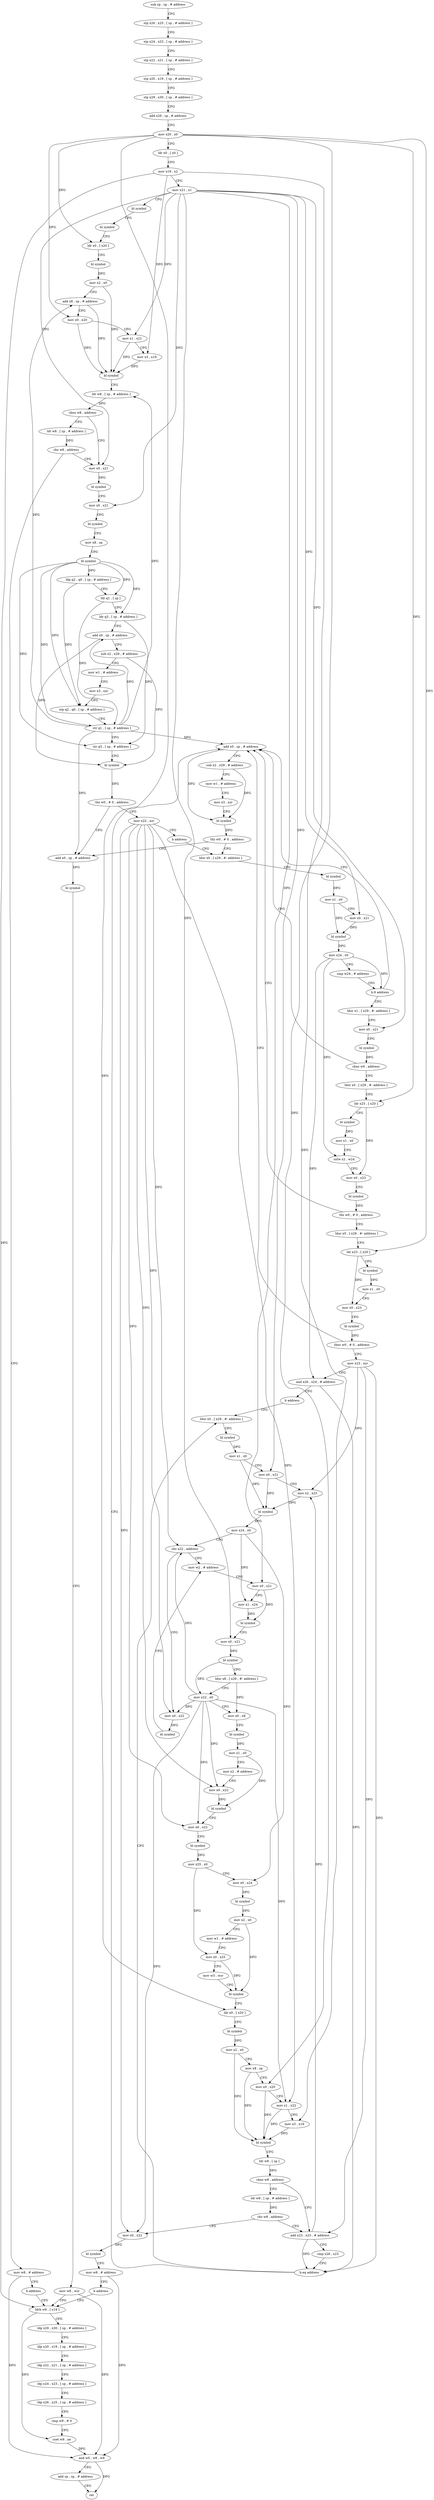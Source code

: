 digraph "func" {
"125892" [label = "sub sp , sp , # address" ]
"125896" [label = "stp x26 , x25 , [ sp , # address ]" ]
"125900" [label = "stp x24 , x23 , [ sp , # address ]" ]
"125904" [label = "stp x22 , x21 , [ sp , # address ]" ]
"125908" [label = "stp x20 , x19 , [ sp , # address ]" ]
"125912" [label = "stp x29 , x30 , [ sp , # address ]" ]
"125916" [label = "add x29 , sp , # address" ]
"125920" [label = "mov x20 , x0" ]
"125924" [label = "ldr x0 , [ x0 ]" ]
"125928" [label = "mov x19 , x2" ]
"125932" [label = "mov x21 , x1" ]
"125936" [label = "bl symbol" ]
"125940" [label = "bl symbol" ]
"125944" [label = "ldr x0 , [ x20 ]" ]
"125948" [label = "bl symbol" ]
"125952" [label = "mov x2 , x0" ]
"125956" [label = "add x8 , sp , # address" ]
"125960" [label = "mov x0 , x20" ]
"125964" [label = "mov x1 , x21" ]
"125968" [label = "mov x3 , x19" ]
"125972" [label = "bl symbol" ]
"125976" [label = "ldr w8 , [ sp , # address ]" ]
"125980" [label = "cbnz w8 , address" ]
"126000" [label = "mov x0 , x21" ]
"125984" [label = "ldr w8 , [ sp , # address ]" ]
"126004" [label = "bl symbol" ]
"126008" [label = "mov x0 , x21" ]
"126012" [label = "bl symbol" ]
"126016" [label = "mov x8 , sp" ]
"126020" [label = "bl symbol" ]
"126024" [label = "ldp q2 , q0 , [ sp , # address ]" ]
"126028" [label = "ldr q1 , [ sp ]" ]
"126032" [label = "ldr q3 , [ sp , # address ]" ]
"126036" [label = "add x0 , sp , # address" ]
"126040" [label = "sub x2 , x29 , # address" ]
"126044" [label = "mov w1 , # address" ]
"126048" [label = "mov x3 , xzr" ]
"126052" [label = "stp q2 , q0 , [ sp , # address ]" ]
"126056" [label = "str q1 , [ sp , # address ]" ]
"126060" [label = "str q3 , [ sp , # address ]" ]
"126064" [label = "bl symbol" ]
"126068" [label = "tbz w0 , # 0 , address" ]
"126436" [label = "add x0 , sp , # address" ]
"126072" [label = "mov x22 , xzr" ]
"125988" [label = "cbz w8 , address" ]
"125992" [label = "mov w8 , # address" ]
"126440" [label = "bl symbol" ]
"126444" [label = "mov w8 , wzr" ]
"126448" [label = "ldrb w9 , [ x19 ]" ]
"126076" [label = "b address" ]
"126104" [label = "ldur x0 , [ x29 , #- address ]" ]
"125996" [label = "b address" ]
"126108" [label = "bl symbol" ]
"126112" [label = "mov x1 , x0" ]
"126116" [label = "mov x0 , x21" ]
"126120" [label = "bl symbol" ]
"126124" [label = "mov x24 , x0" ]
"126128" [label = "cmp w24 , # address" ]
"126132" [label = "b.lt address" ]
"126080" [label = "add x0 , sp , # address" ]
"126136" [label = "ldur x1 , [ x29 , #- address ]" ]
"126452" [label = "ldp x29 , x30 , [ sp , # address ]" ]
"126456" [label = "ldp x20 , x19 , [ sp , # address ]" ]
"126460" [label = "ldp x22 , x21 , [ sp , # address ]" ]
"126464" [label = "ldp x24 , x23 , [ sp , # address ]" ]
"126468" [label = "ldp x26 , x25 , [ sp , # address ]" ]
"126472" [label = "cmp w9 , # 0" ]
"126476" [label = "cset w9 , ne" ]
"126480" [label = "and w0 , w8 , w9" ]
"126484" [label = "add sp , sp , # address" ]
"126488" [label = "ret" ]
"126084" [label = "sub x2 , x29 , # address" ]
"126088" [label = "mov w1 , # address" ]
"126092" [label = "mov x3 , xzr" ]
"126096" [label = "bl symbol" ]
"126100" [label = "tbz w0 , # 0 , address" ]
"126140" [label = "mov x0 , x21" ]
"126144" [label = "bl symbol" ]
"126148" [label = "cbnz w0 , address" ]
"126152" [label = "ldur x0 , [ x29 , #- address ]" ]
"126156" [label = "ldr x23 , [ x20 ]" ]
"126160" [label = "bl symbol" ]
"126164" [label = "mov x1 , x0" ]
"126168" [label = "sxtw x2 , w24" ]
"126172" [label = "mov x0 , x23" ]
"126176" [label = "bl symbol" ]
"126180" [label = "tbz w0 , # 0 , address" ]
"126184" [label = "ldur x0 , [ x29 , #- address ]" ]
"126188" [label = "ldr x23 , [ x20 ]" ]
"126192" [label = "bl symbol" ]
"126196" [label = "mov x1 , x0" ]
"126200" [label = "mov x0 , x23" ]
"126204" [label = "bl symbol" ]
"126208" [label = "tbnz w0 , # 0 , address" ]
"126212" [label = "mov x23 , xzr" ]
"126216" [label = "and x26 , x24 , # address" ]
"126220" [label = "b address" ]
"126236" [label = "ldur x0 , [ x29 , #- address ]" ]
"126240" [label = "bl symbol" ]
"126244" [label = "mov x1 , x0" ]
"126248" [label = "mov x0 , x21" ]
"126252" [label = "mov x2 , x23" ]
"126256" [label = "bl symbol" ]
"126260" [label = "mov x24 , x0" ]
"126264" [label = "cbz x22 , address" ]
"126276" [label = "mov w2 , # address" ]
"126268" [label = "mov x0 , x22" ]
"126280" [label = "mov x0 , x21" ]
"126284" [label = "mov x1 , x24" ]
"126288" [label = "bl symbol" ]
"126292" [label = "mov x0 , x21" ]
"126296" [label = "bl symbol" ]
"126300" [label = "ldur x8 , [ x29 , #- address ]" ]
"126304" [label = "mov x22 , x0" ]
"126308" [label = "mov x0 , x8" ]
"126312" [label = "bl symbol" ]
"126316" [label = "mov x1 , x0" ]
"126320" [label = "mov x2 , # address" ]
"126324" [label = "mov x0 , x22" ]
"126328" [label = "bl symbol" ]
"126332" [label = "mov x0 , x22" ]
"126336" [label = "bl symbol" ]
"126340" [label = "mov x25 , x0" ]
"126344" [label = "mov x0 , x24" ]
"126348" [label = "bl symbol" ]
"126352" [label = "mov x2 , x0" ]
"126356" [label = "mov w1 , # address" ]
"126360" [label = "mov x0 , x25" ]
"126364" [label = "mov w3 , wzr" ]
"126368" [label = "bl symbol" ]
"126372" [label = "ldr x0 , [ x20 ]" ]
"126376" [label = "bl symbol" ]
"126380" [label = "mov x2 , x0" ]
"126384" [label = "mov x8 , sp" ]
"126388" [label = "mov x0 , x20" ]
"126392" [label = "mov x1 , x22" ]
"126396" [label = "mov x3 , x19" ]
"126400" [label = "bl symbol" ]
"126404" [label = "ldr w8 , [ sp ]" ]
"126408" [label = "cbnz w8 , address" ]
"126224" [label = "add x23 , x23 , # address" ]
"126412" [label = "ldr w8 , [ sp , # address ]" ]
"126272" [label = "bl symbol" ]
"126228" [label = "cmp x26 , x23" ]
"126232" [label = "b.eq address" ]
"126416" [label = "cbz w8 , address" ]
"126420" [label = "mov x0 , x22" ]
"126424" [label = "bl symbol" ]
"126428" [label = "mov w8 , # address" ]
"126432" [label = "b address" ]
"125892" -> "125896" [ label = "CFG" ]
"125896" -> "125900" [ label = "CFG" ]
"125900" -> "125904" [ label = "CFG" ]
"125904" -> "125908" [ label = "CFG" ]
"125908" -> "125912" [ label = "CFG" ]
"125912" -> "125916" [ label = "CFG" ]
"125916" -> "125920" [ label = "CFG" ]
"125920" -> "125924" [ label = "CFG" ]
"125920" -> "125944" [ label = "DFG" ]
"125920" -> "125960" [ label = "DFG" ]
"125920" -> "126156" [ label = "DFG" ]
"125920" -> "126188" [ label = "DFG" ]
"125920" -> "126372" [ label = "DFG" ]
"125920" -> "126388" [ label = "DFG" ]
"125924" -> "125928" [ label = "CFG" ]
"125928" -> "125932" [ label = "CFG" ]
"125928" -> "125968" [ label = "DFG" ]
"125928" -> "126448" [ label = "DFG" ]
"125928" -> "126396" [ label = "DFG" ]
"125932" -> "125936" [ label = "CFG" ]
"125932" -> "125964" [ label = "DFG" ]
"125932" -> "126000" [ label = "DFG" ]
"125932" -> "126008" [ label = "DFG" ]
"125932" -> "126116" [ label = "DFG" ]
"125932" -> "126140" [ label = "DFG" ]
"125932" -> "126248" [ label = "DFG" ]
"125932" -> "126280" [ label = "DFG" ]
"125932" -> "126292" [ label = "DFG" ]
"125936" -> "125940" [ label = "CFG" ]
"125940" -> "125944" [ label = "CFG" ]
"125944" -> "125948" [ label = "CFG" ]
"125948" -> "125952" [ label = "DFG" ]
"125952" -> "125956" [ label = "CFG" ]
"125952" -> "125972" [ label = "DFG" ]
"125956" -> "125960" [ label = "CFG" ]
"125956" -> "125972" [ label = "DFG" ]
"125960" -> "125964" [ label = "CFG" ]
"125960" -> "125972" [ label = "DFG" ]
"125964" -> "125968" [ label = "CFG" ]
"125964" -> "125972" [ label = "DFG" ]
"125968" -> "125972" [ label = "DFG" ]
"125972" -> "125976" [ label = "CFG" ]
"125976" -> "125980" [ label = "DFG" ]
"125980" -> "126000" [ label = "CFG" ]
"125980" -> "125984" [ label = "CFG" ]
"126000" -> "126004" [ label = "DFG" ]
"125984" -> "125988" [ label = "DFG" ]
"126004" -> "126008" [ label = "CFG" ]
"126008" -> "126012" [ label = "CFG" ]
"126012" -> "126016" [ label = "CFG" ]
"126016" -> "126020" [ label = "CFG" ]
"126020" -> "126024" [ label = "DFG" ]
"126020" -> "126052" [ label = "DFG" ]
"126020" -> "126028" [ label = "DFG" ]
"126020" -> "126056" [ label = "DFG" ]
"126020" -> "126032" [ label = "DFG" ]
"126020" -> "126060" [ label = "DFG" ]
"126024" -> "126028" [ label = "CFG" ]
"126024" -> "126052" [ label = "DFG" ]
"126028" -> "126032" [ label = "CFG" ]
"126028" -> "126056" [ label = "DFG" ]
"126032" -> "126036" [ label = "CFG" ]
"126032" -> "126060" [ label = "DFG" ]
"126036" -> "126040" [ label = "CFG" ]
"126036" -> "126064" [ label = "DFG" ]
"126040" -> "126044" [ label = "CFG" ]
"126040" -> "126064" [ label = "DFG" ]
"126044" -> "126048" [ label = "CFG" ]
"126048" -> "126052" [ label = "CFG" ]
"126052" -> "126056" [ label = "CFG" ]
"126056" -> "126060" [ label = "CFG" ]
"126056" -> "125956" [ label = "DFG" ]
"126056" -> "125976" [ label = "DFG" ]
"126056" -> "126036" [ label = "DFG" ]
"126056" -> "126436" [ label = "DFG" ]
"126056" -> "126080" [ label = "DFG" ]
"126060" -> "126064" [ label = "CFG" ]
"126064" -> "126068" [ label = "DFG" ]
"126068" -> "126436" [ label = "CFG" ]
"126068" -> "126072" [ label = "CFG" ]
"126436" -> "126440" [ label = "DFG" ]
"126072" -> "126076" [ label = "CFG" ]
"126072" -> "126264" [ label = "DFG" ]
"126072" -> "126324" [ label = "DFG" ]
"126072" -> "126332" [ label = "DFG" ]
"126072" -> "126392" [ label = "DFG" ]
"126072" -> "126268" [ label = "DFG" ]
"126072" -> "126420" [ label = "DFG" ]
"125988" -> "126000" [ label = "CFG" ]
"125988" -> "125992" [ label = "CFG" ]
"125992" -> "125996" [ label = "CFG" ]
"125992" -> "126480" [ label = "DFG" ]
"126440" -> "126444" [ label = "CFG" ]
"126444" -> "126448" [ label = "CFG" ]
"126444" -> "126480" [ label = "DFG" ]
"126448" -> "126452" [ label = "CFG" ]
"126448" -> "126476" [ label = "DFG" ]
"126076" -> "126104" [ label = "CFG" ]
"126104" -> "126108" [ label = "CFG" ]
"125996" -> "126448" [ label = "CFG" ]
"126108" -> "126112" [ label = "DFG" ]
"126112" -> "126116" [ label = "CFG" ]
"126112" -> "126120" [ label = "DFG" ]
"126116" -> "126120" [ label = "DFG" ]
"126120" -> "126124" [ label = "DFG" ]
"126124" -> "126128" [ label = "CFG" ]
"126124" -> "126132" [ label = "DFG" ]
"126124" -> "126168" [ label = "DFG" ]
"126124" -> "126216" [ label = "DFG" ]
"126128" -> "126132" [ label = "CFG" ]
"126132" -> "126080" [ label = "CFG" ]
"126132" -> "126136" [ label = "CFG" ]
"126080" -> "126084" [ label = "CFG" ]
"126080" -> "126096" [ label = "DFG" ]
"126136" -> "126140" [ label = "CFG" ]
"126452" -> "126456" [ label = "CFG" ]
"126456" -> "126460" [ label = "CFG" ]
"126460" -> "126464" [ label = "CFG" ]
"126464" -> "126468" [ label = "CFG" ]
"126468" -> "126472" [ label = "CFG" ]
"126472" -> "126476" [ label = "CFG" ]
"126476" -> "126480" [ label = "DFG" ]
"126480" -> "126484" [ label = "CFG" ]
"126480" -> "126488" [ label = "DFG" ]
"126484" -> "126488" [ label = "CFG" ]
"126084" -> "126088" [ label = "CFG" ]
"126084" -> "126096" [ label = "DFG" ]
"126088" -> "126092" [ label = "CFG" ]
"126092" -> "126096" [ label = "CFG" ]
"126096" -> "126100" [ label = "DFG" ]
"126100" -> "126436" [ label = "CFG" ]
"126100" -> "126104" [ label = "CFG" ]
"126140" -> "126144" [ label = "CFG" ]
"126144" -> "126148" [ label = "DFG" ]
"126148" -> "126080" [ label = "CFG" ]
"126148" -> "126152" [ label = "CFG" ]
"126152" -> "126156" [ label = "CFG" ]
"126156" -> "126160" [ label = "CFG" ]
"126156" -> "126172" [ label = "DFG" ]
"126160" -> "126164" [ label = "DFG" ]
"126164" -> "126168" [ label = "CFG" ]
"126168" -> "126172" [ label = "CFG" ]
"126172" -> "126176" [ label = "CFG" ]
"126176" -> "126180" [ label = "DFG" ]
"126180" -> "126080" [ label = "CFG" ]
"126180" -> "126184" [ label = "CFG" ]
"126184" -> "126188" [ label = "CFG" ]
"126188" -> "126192" [ label = "CFG" ]
"126188" -> "126200" [ label = "DFG" ]
"126192" -> "126196" [ label = "DFG" ]
"126196" -> "126200" [ label = "CFG" ]
"126200" -> "126204" [ label = "CFG" ]
"126204" -> "126208" [ label = "DFG" ]
"126208" -> "126080" [ label = "CFG" ]
"126208" -> "126212" [ label = "CFG" ]
"126212" -> "126216" [ label = "CFG" ]
"126212" -> "126252" [ label = "DFG" ]
"126212" -> "126224" [ label = "DFG" ]
"126212" -> "126232" [ label = "DFG" ]
"126216" -> "126220" [ label = "CFG" ]
"126216" -> "126232" [ label = "DFG" ]
"126220" -> "126236" [ label = "CFG" ]
"126236" -> "126240" [ label = "CFG" ]
"126240" -> "126244" [ label = "DFG" ]
"126244" -> "126248" [ label = "CFG" ]
"126244" -> "126256" [ label = "DFG" ]
"126248" -> "126252" [ label = "CFG" ]
"126248" -> "126256" [ label = "DFG" ]
"126252" -> "126256" [ label = "DFG" ]
"126256" -> "126260" [ label = "DFG" ]
"126260" -> "126264" [ label = "CFG" ]
"126260" -> "126284" [ label = "DFG" ]
"126260" -> "126344" [ label = "DFG" ]
"126264" -> "126276" [ label = "CFG" ]
"126264" -> "126268" [ label = "CFG" ]
"126276" -> "126280" [ label = "CFG" ]
"126268" -> "126272" [ label = "DFG" ]
"126280" -> "126284" [ label = "CFG" ]
"126280" -> "126288" [ label = "DFG" ]
"126284" -> "126288" [ label = "DFG" ]
"126288" -> "126292" [ label = "CFG" ]
"126292" -> "126296" [ label = "DFG" ]
"126296" -> "126300" [ label = "CFG" ]
"126296" -> "126304" [ label = "DFG" ]
"126300" -> "126304" [ label = "CFG" ]
"126300" -> "126308" [ label = "DFG" ]
"126304" -> "126308" [ label = "CFG" ]
"126304" -> "126264" [ label = "DFG" ]
"126304" -> "126324" [ label = "DFG" ]
"126304" -> "126332" [ label = "DFG" ]
"126304" -> "126392" [ label = "DFG" ]
"126304" -> "126268" [ label = "DFG" ]
"126304" -> "126420" [ label = "DFG" ]
"126308" -> "126312" [ label = "CFG" ]
"126312" -> "126316" [ label = "DFG" ]
"126316" -> "126320" [ label = "CFG" ]
"126316" -> "126328" [ label = "DFG" ]
"126320" -> "126324" [ label = "CFG" ]
"126324" -> "126328" [ label = "DFG" ]
"126328" -> "126332" [ label = "CFG" ]
"126332" -> "126336" [ label = "CFG" ]
"126336" -> "126340" [ label = "DFG" ]
"126340" -> "126344" [ label = "CFG" ]
"126340" -> "126360" [ label = "DFG" ]
"126344" -> "126348" [ label = "DFG" ]
"126348" -> "126352" [ label = "DFG" ]
"126352" -> "126356" [ label = "CFG" ]
"126352" -> "126368" [ label = "DFG" ]
"126356" -> "126360" [ label = "CFG" ]
"126360" -> "126364" [ label = "CFG" ]
"126360" -> "126368" [ label = "DFG" ]
"126364" -> "126368" [ label = "CFG" ]
"126368" -> "126372" [ label = "CFG" ]
"126372" -> "126376" [ label = "CFG" ]
"126376" -> "126380" [ label = "DFG" ]
"126380" -> "126384" [ label = "CFG" ]
"126380" -> "126400" [ label = "DFG" ]
"126384" -> "126388" [ label = "CFG" ]
"126384" -> "126400" [ label = "DFG" ]
"126388" -> "126392" [ label = "CFG" ]
"126388" -> "126400" [ label = "DFG" ]
"126392" -> "126396" [ label = "CFG" ]
"126392" -> "126400" [ label = "DFG" ]
"126396" -> "126400" [ label = "DFG" ]
"126400" -> "126404" [ label = "CFG" ]
"126404" -> "126408" [ label = "DFG" ]
"126408" -> "126224" [ label = "CFG" ]
"126408" -> "126412" [ label = "CFG" ]
"126224" -> "126228" [ label = "CFG" ]
"126224" -> "126252" [ label = "DFG" ]
"126224" -> "126232" [ label = "DFG" ]
"126412" -> "126416" [ label = "DFG" ]
"126272" -> "126276" [ label = "CFG" ]
"126228" -> "126232" [ label = "CFG" ]
"126232" -> "126080" [ label = "CFG" ]
"126232" -> "126236" [ label = "CFG" ]
"126416" -> "126224" [ label = "CFG" ]
"126416" -> "126420" [ label = "CFG" ]
"126420" -> "126424" [ label = "DFG" ]
"126424" -> "126428" [ label = "CFG" ]
"126428" -> "126432" [ label = "CFG" ]
"126428" -> "126480" [ label = "DFG" ]
"126432" -> "126448" [ label = "CFG" ]
}
